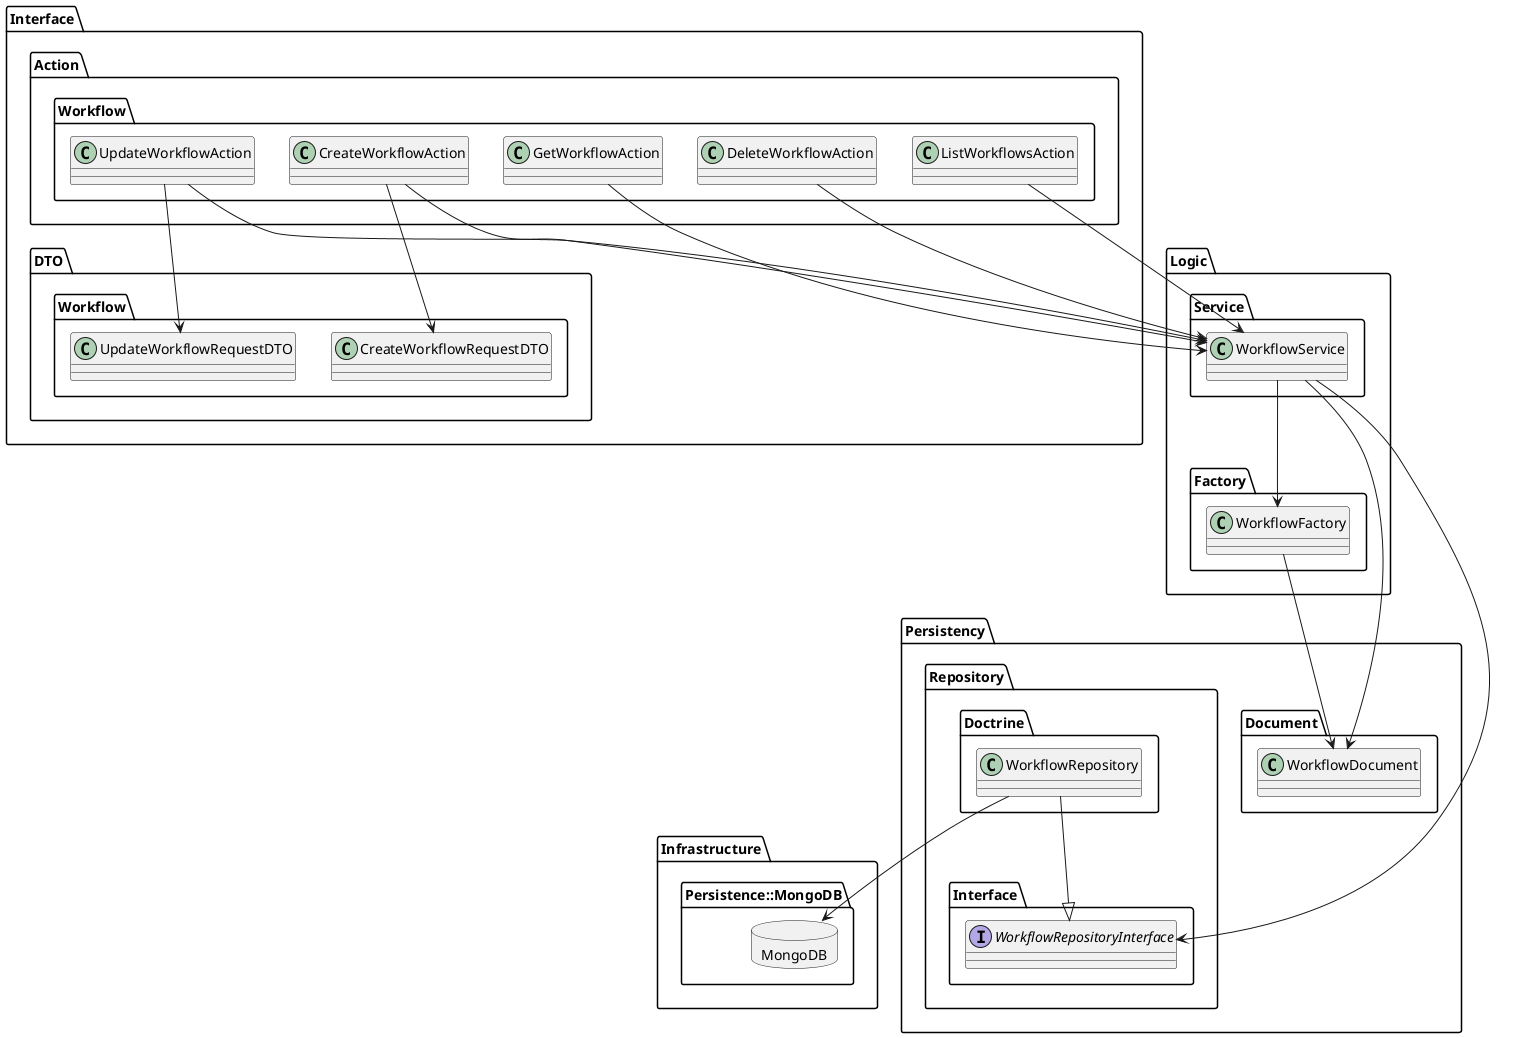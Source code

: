 @startuml "Application Structure"
allowmixing

package Interface {
package Action {
  package Workflow {
    class CreateWorkflowAction
    class UpdateWorkflowAction
    class DeleteWorkflowAction
    class GetWorkflowAction
    class ListWorkflowsAction
  }
}

package DTO {
   package Workflow {
     class CreateWorkflowRequestDTO
     class UpdateWorkflowRequestDTO
   }
}
}

package Logic {

package Service {
  class WorkflowService
}

package Factory {
  class WorkflowFactory
}

}

package "Persistency" {

 package "Document" {
  class WorkflowDocument
 }
 package "Repository" {
  package "Interface" {
    interface WorkflowRepositoryInterface
  }
  package "Doctrine" {
    class WorkflowRepository
  }
 }
}
package "Infrastructure" {
  package "Persistence::MongoDB" {
    database MongoDB
  }
}


CreateWorkflowAction --> CreateWorkflowRequestDTO
CreateWorkflowAction --> WorkflowService

UpdateWorkflowAction --> UpdateWorkflowRequestDTO
UpdateWorkflowAction --> WorkflowService

DeleteWorkflowAction --> WorkflowService
GetWorkflowAction --> WorkflowService
ListWorkflowsAction --> WorkflowService

WorkflowService --> WorkflowFactory
WorkflowService --> WorkflowRepositoryInterface

WorkflowFactory --> WorkflowDocument

WorkflowRepository --|> WorkflowRepositoryInterface
WorkflowRepository --> MongoDB
WorkflowService --> WorkflowDocument

@enduml
